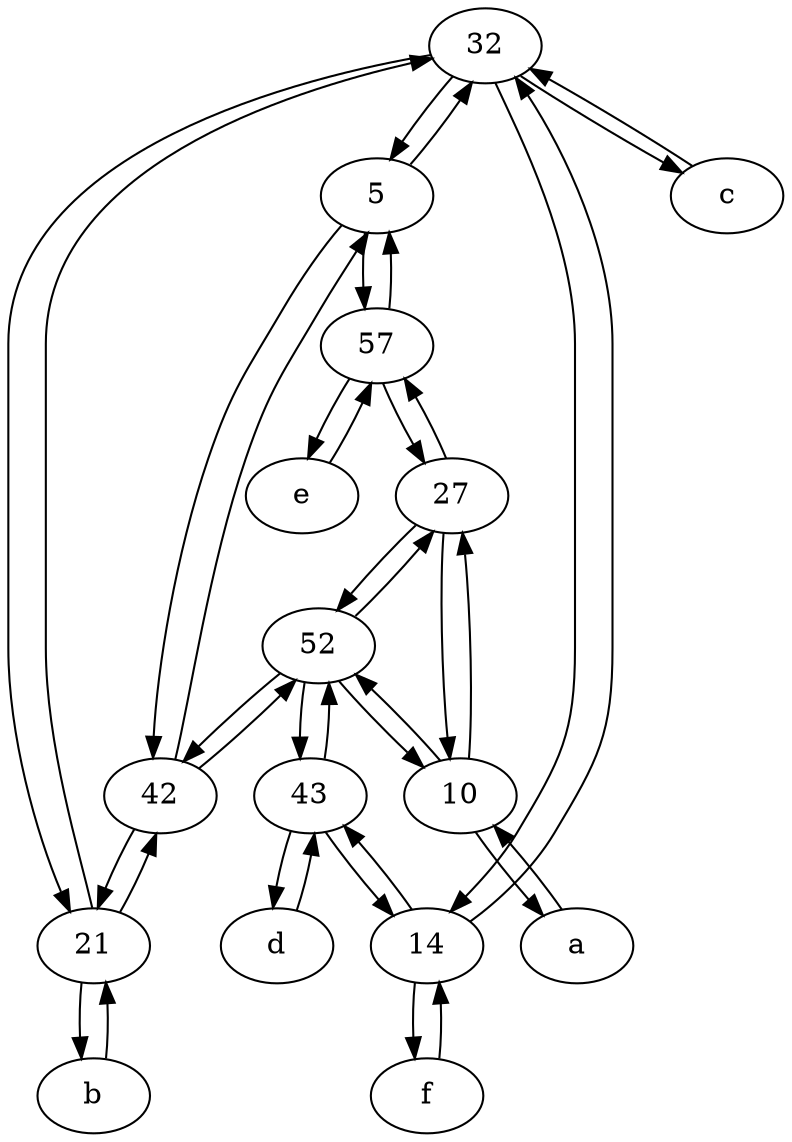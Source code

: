 digraph  {
	32;
	42;
	5;
	a [pos="40,10!"];
	43;
	21;
	52;
	57;
	c [pos="20,10!"];
	e [pos="30,50!"];
	f [pos="15,45!"];
	27;
	b [pos="50,20!"];
	10;
	14;
	d [pos="20,30!"];
	52 -> 42;
	42 -> 21;
	52 -> 43;
	a -> 10;
	b -> 21;
	5 -> 42;
	10 -> 27;
	10 -> a;
	10 -> 52;
	d -> 43;
	43 -> d;
	14 -> 32;
	52 -> 27;
	e -> 57;
	27 -> 52;
	43 -> 14;
	57 -> 5;
	21 -> 32;
	5 -> 32;
	21 -> b;
	f -> 14;
	57 -> 27;
	21 -> 42;
	32 -> 14;
	c -> 32;
	5 -> 57;
	42 -> 52;
	57 -> e;
	42 -> 5;
	27 -> 10;
	32 -> c;
	43 -> 52;
	14 -> f;
	52 -> 10;
	32 -> 21;
	32 -> 5;
	14 -> 43;
	27 -> 57;

	}
